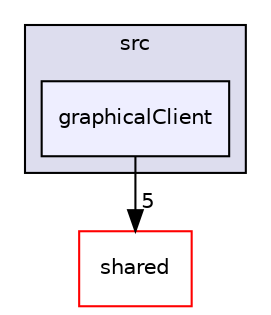digraph "ssl-vision/src/graphicalClient" {
  compound=true
  node [ fontsize="10", fontname="Helvetica"];
  edge [ labelfontsize="10", labelfontname="Helvetica"];
  subgraph clusterdir_bcadbfb4438c878576aec4f093d74922 {
    graph [ bgcolor="#ddddee", pencolor="black", label="src" fontname="Helvetica", fontsize="10", URL="dir_bcadbfb4438c878576aec4f093d74922.html"]
  dir_426133cb583d0bf2c734c326d9c6acc7 [shape=box, label="graphicalClient", style="filled", fillcolor="#eeeeff", pencolor="black", URL="dir_426133cb583d0bf2c734c326d9c6acc7.html"];
  }
  dir_8c4c3cdfe414cdc54b23897da338c646 [shape=box label="shared" fillcolor="white" style="filled" color="red" URL="dir_8c4c3cdfe414cdc54b23897da338c646.html"];
  dir_426133cb583d0bf2c734c326d9c6acc7->dir_8c4c3cdfe414cdc54b23897da338c646 [headlabel="5", labeldistance=1.5 headhref="dir_000021_000029.html"];
}
